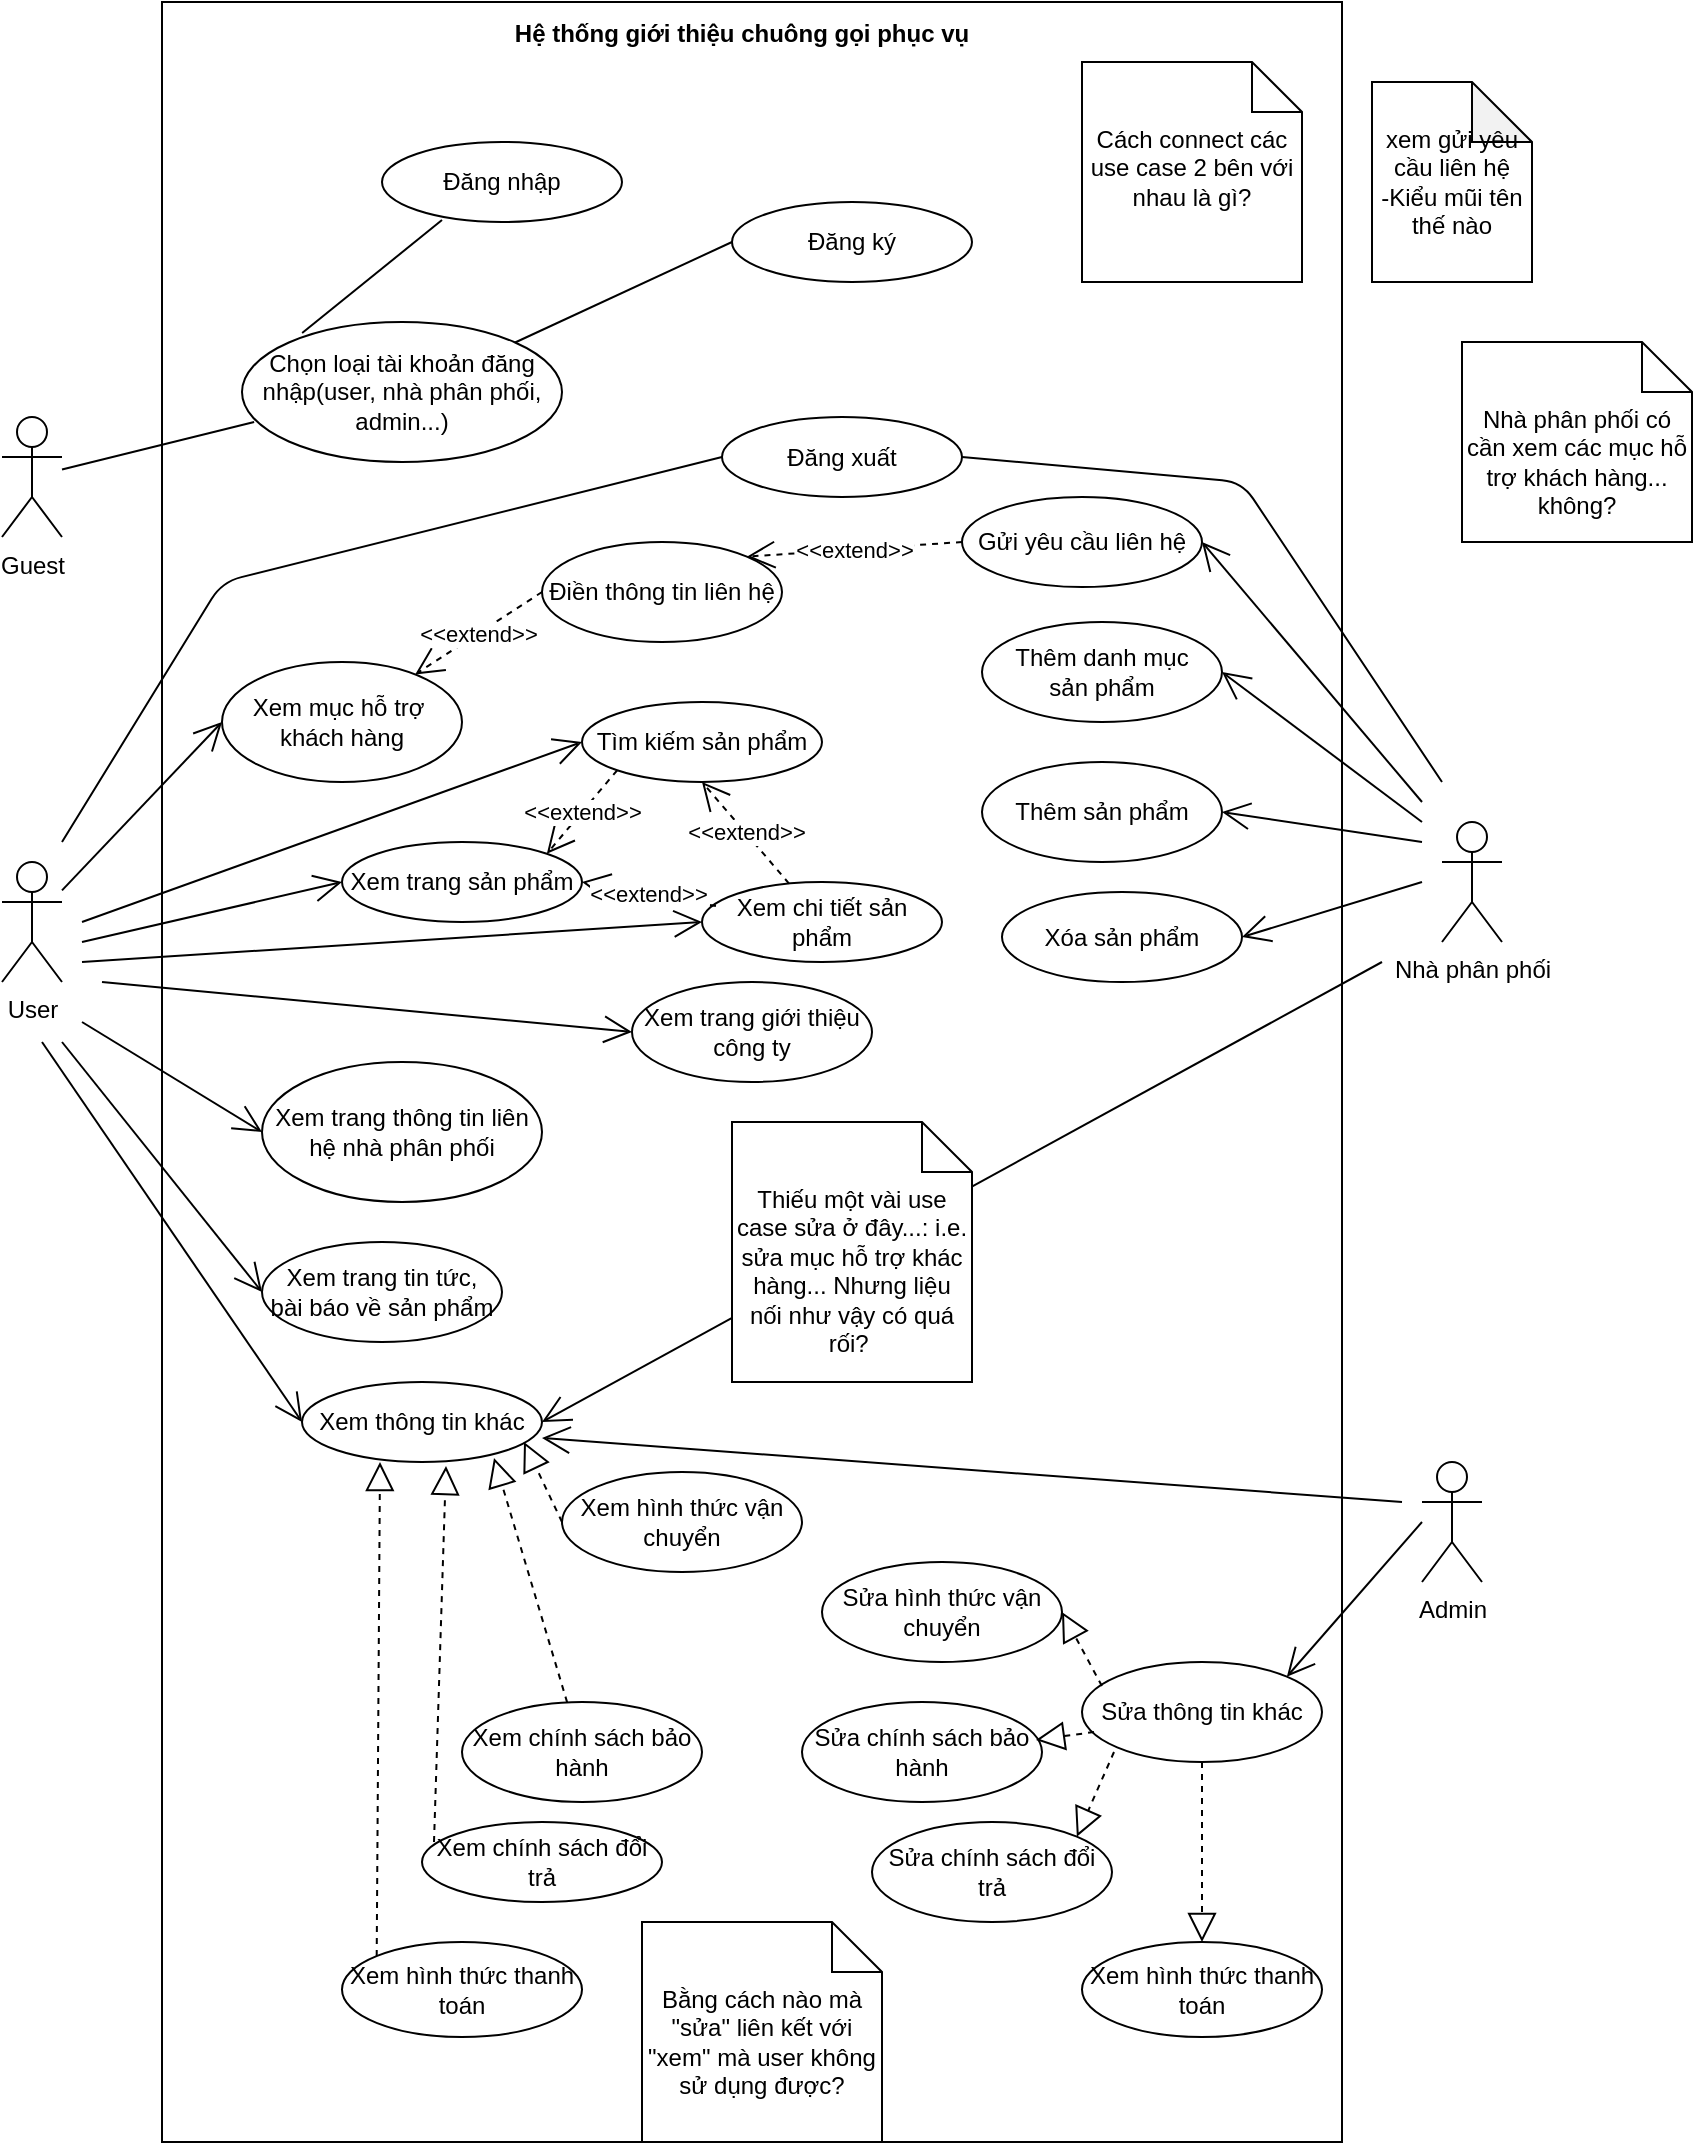 <mxfile version="13.9.1" type="github">
  <diagram id="b3vTMYLCP9W2PtNbt77q" name="Page-1">
    <mxGraphModel dx="1022" dy="1845" grid="1" gridSize="10" guides="1" tooltips="1" connect="1" arrows="1" fold="1" page="1" pageScale="1" pageWidth="850" pageHeight="1100" math="0" shadow="0">
      <root>
        <mxCell id="0" />
        <mxCell id="1" parent="0" />
        <mxCell id="oC1xKJbHEb12oKd4C-OS-1" value="User&lt;br&gt;" style="shape=umlActor;verticalLabelPosition=bottom;verticalAlign=top;html=1;outlineConnect=0;" parent="1" vertex="1">
          <mxGeometry x="60" y="230" width="30" height="60" as="geometry" />
        </mxCell>
        <mxCell id="oC1xKJbHEb12oKd4C-OS-2" value="" style="rounded=0;whiteSpace=wrap;html=1;" parent="1" vertex="1">
          <mxGeometry x="140" y="-200" width="590" height="1070" as="geometry" />
        </mxCell>
        <mxCell id="oC1xKJbHEb12oKd4C-OS-4" value="Xem chi tiết sản phẩm" style="ellipse;whiteSpace=wrap;html=1;" parent="1" vertex="1">
          <mxGeometry x="410" y="240" width="120" height="40" as="geometry" />
        </mxCell>
        <mxCell id="oC1xKJbHEb12oKd4C-OS-5" value="Xem trang sản phẩm" style="ellipse;whiteSpace=wrap;html=1;" parent="1" vertex="1">
          <mxGeometry x="230" y="220" width="120" height="40" as="geometry" />
        </mxCell>
        <mxCell id="oC1xKJbHEb12oKd4C-OS-7" value="Xem trang tin tức, &lt;br&gt;bài báo về sản phẩm" style="ellipse;whiteSpace=wrap;html=1;" parent="1" vertex="1">
          <mxGeometry x="190" y="420" width="120" height="50" as="geometry" />
        </mxCell>
        <mxCell id="oC1xKJbHEb12oKd4C-OS-8" value="Xem trang thông tin liên hệ nhà phân phối" style="ellipse;whiteSpace=wrap;html=1;" parent="1" vertex="1">
          <mxGeometry x="190" y="330" width="140" height="70" as="geometry" />
        </mxCell>
        <mxCell id="oC1xKJbHEb12oKd4C-OS-9" value="Điền thông tin liên hệ" style="ellipse;whiteSpace=wrap;html=1;" parent="1" vertex="1">
          <mxGeometry x="330" y="70" width="120" height="50" as="geometry" />
        </mxCell>
        <mxCell id="oC1xKJbHEb12oKd4C-OS-10" value="Gửi yêu cầu liên hệ" style="ellipse;whiteSpace=wrap;html=1;" parent="1" vertex="1">
          <mxGeometry x="540" y="47.5" width="120" height="45" as="geometry" />
        </mxCell>
        <mxCell id="oC1xKJbHEb12oKd4C-OS-11" value="Xem mục hỗ trợ&amp;nbsp;&lt;br&gt;khách hàng" style="ellipse;whiteSpace=wrap;html=1;" parent="1" vertex="1">
          <mxGeometry x="170" y="130" width="120" height="60" as="geometry" />
        </mxCell>
        <mxCell id="oC1xKJbHEb12oKd4C-OS-12" value="Xem hình thức thanh toán" style="ellipse;whiteSpace=wrap;html=1;" parent="1" vertex="1">
          <mxGeometry x="230" y="770" width="120" height="47.5" as="geometry" />
        </mxCell>
        <mxCell id="oC1xKJbHEb12oKd4C-OS-13" value="Xem hình thức vận chuyển" style="ellipse;whiteSpace=wrap;html=1;" parent="1" vertex="1">
          <mxGeometry x="340" y="535" width="120" height="50" as="geometry" />
        </mxCell>
        <mxCell id="oC1xKJbHEb12oKd4C-OS-14" value="Xem chính sách bảo hành" style="ellipse;whiteSpace=wrap;html=1;" parent="1" vertex="1">
          <mxGeometry x="290" y="650" width="120" height="50" as="geometry" />
        </mxCell>
        <mxCell id="oC1xKJbHEb12oKd4C-OS-15" value="Xem chính sách đổi trả" style="ellipse;whiteSpace=wrap;html=1;" parent="1" vertex="1">
          <mxGeometry x="270" y="710" width="120" height="40" as="geometry" />
        </mxCell>
        <mxCell id="oC1xKJbHEb12oKd4C-OS-22" value="Thêm sản phẩm" style="ellipse;whiteSpace=wrap;html=1;" parent="1" vertex="1">
          <mxGeometry x="550" y="180" width="120" height="50" as="geometry" />
        </mxCell>
        <mxCell id="oC1xKJbHEb12oKd4C-OS-24" value="Thêm danh mục &lt;br&gt;sản phẩm" style="ellipse;whiteSpace=wrap;html=1;" parent="1" vertex="1">
          <mxGeometry x="550" y="110" width="120" height="50" as="geometry" />
        </mxCell>
        <mxCell id="oC1xKJbHEb12oKd4C-OS-25" value="Xem thông tin khác" style="ellipse;whiteSpace=wrap;html=1;" parent="1" vertex="1">
          <mxGeometry x="210" y="490" width="120" height="40" as="geometry" />
        </mxCell>
        <mxCell id="oC1xKJbHEb12oKd4C-OS-26" value="Xóa sản phẩm" style="ellipse;whiteSpace=wrap;html=1;" parent="1" vertex="1">
          <mxGeometry x="560" y="245" width="120" height="45" as="geometry" />
        </mxCell>
        <mxCell id="oC1xKJbHEb12oKd4C-OS-43" value="&amp;lt;&amp;lt;extend&amp;gt;&amp;gt;" style="endArrow=open;endSize=12;dashed=1;html=1;exitX=0;exitY=0.5;exitDx=0;exitDy=0;" parent="1" source="oC1xKJbHEb12oKd4C-OS-9" target="oC1xKJbHEb12oKd4C-OS-11" edge="1">
          <mxGeometry width="160" relative="1" as="geometry">
            <mxPoint x="160" y="469" as="sourcePoint" />
            <mxPoint x="460" y="450" as="targetPoint" />
          </mxGeometry>
        </mxCell>
        <mxCell id="oC1xKJbHEb12oKd4C-OS-45" value="&amp;lt;&amp;lt;extend&amp;gt;&amp;gt;" style="endArrow=open;endSize=12;dashed=1;html=1;exitX=0;exitY=0.5;exitDx=0;exitDy=0;entryX=1;entryY=0;entryDx=0;entryDy=0;" parent="1" source="oC1xKJbHEb12oKd4C-OS-10" target="oC1xKJbHEb12oKd4C-OS-9" edge="1">
          <mxGeometry width="160" relative="1" as="geometry">
            <mxPoint x="400" y="465" as="sourcePoint" />
            <mxPoint x="309.867" y="461.996" as="targetPoint" />
          </mxGeometry>
        </mxCell>
        <mxCell id="oC1xKJbHEb12oKd4C-OS-46" style="edgeStyle=orthogonalEdgeStyle;rounded=0;orthogonalLoop=1;jettySize=auto;html=1;exitX=0.5;exitY=1;exitDx=0;exitDy=0;" parent="1" source="oC1xKJbHEb12oKd4C-OS-15" target="oC1xKJbHEb12oKd4C-OS-15" edge="1">
          <mxGeometry relative="1" as="geometry" />
        </mxCell>
        <mxCell id="oC1xKJbHEb12oKd4C-OS-6" value="Xem trang giới thiệu công ty" style="ellipse;whiteSpace=wrap;html=1;" parent="1" vertex="1">
          <mxGeometry x="375" y="290" width="120" height="50" as="geometry" />
        </mxCell>
        <mxCell id="oC1xKJbHEb12oKd4C-OS-49" value="&amp;lt;&amp;lt;extend&amp;gt;&amp;gt;" style="endArrow=open;endSize=12;dashed=1;html=1;exitX=0.058;exitY=0.3;exitDx=0;exitDy=0;exitPerimeter=0;entryX=1;entryY=0.5;entryDx=0;entryDy=0;" parent="1" source="oC1xKJbHEb12oKd4C-OS-4" target="oC1xKJbHEb12oKd4C-OS-5" edge="1">
          <mxGeometry width="160" relative="1" as="geometry">
            <mxPoint x="560" y="232.5" as="sourcePoint" />
            <mxPoint x="530" y="325" as="targetPoint" />
          </mxGeometry>
        </mxCell>
        <mxCell id="oC1xKJbHEb12oKd4C-OS-50" value="" style="endArrow=open;endFill=1;endSize=12;html=1;entryX=0;entryY=0.5;entryDx=0;entryDy=0;" parent="1" target="oC1xKJbHEb12oKd4C-OS-4" edge="1">
          <mxGeometry width="160" relative="1" as="geometry">
            <mxPoint x="100" y="280" as="sourcePoint" />
            <mxPoint x="220" y="140" as="targetPoint" />
          </mxGeometry>
        </mxCell>
        <mxCell id="oC1xKJbHEb12oKd4C-OS-51" value="" style="endArrow=open;endFill=1;endSize=12;html=1;entryX=0;entryY=0.5;entryDx=0;entryDy=0;" parent="1" target="oC1xKJbHEb12oKd4C-OS-5" edge="1">
          <mxGeometry width="160" relative="1" as="geometry">
            <mxPoint x="100" y="270" as="sourcePoint" />
            <mxPoint x="205" y="80" as="targetPoint" />
          </mxGeometry>
        </mxCell>
        <mxCell id="oC1xKJbHEb12oKd4C-OS-52" value="" style="endArrow=open;endFill=1;endSize=12;html=1;entryX=0;entryY=0.5;entryDx=0;entryDy=0;" parent="1" target="oC1xKJbHEb12oKd4C-OS-6" edge="1">
          <mxGeometry width="160" relative="1" as="geometry">
            <mxPoint x="110" y="290" as="sourcePoint" />
            <mxPoint x="220" y="170" as="targetPoint" />
          </mxGeometry>
        </mxCell>
        <mxCell id="oC1xKJbHEb12oKd4C-OS-53" value="" style="endArrow=open;endFill=1;endSize=12;html=1;entryX=0;entryY=0.5;entryDx=0;entryDy=0;" parent="1" target="oC1xKJbHEb12oKd4C-OS-11" edge="1" source="oC1xKJbHEb12oKd4C-OS-1">
          <mxGeometry width="160" relative="1" as="geometry">
            <mxPoint x="100" y="290" as="sourcePoint" />
            <mxPoint x="220" y="225" as="targetPoint" />
          </mxGeometry>
        </mxCell>
        <mxCell id="oC1xKJbHEb12oKd4C-OS-54" value="" style="endArrow=open;endFill=1;endSize=12;html=1;entryX=0;entryY=0.5;entryDx=0;entryDy=0;" parent="1" target="oC1xKJbHEb12oKd4C-OS-8" edge="1">
          <mxGeometry width="160" relative="1" as="geometry">
            <mxPoint x="100" y="310" as="sourcePoint" />
            <mxPoint x="190" y="295" as="targetPoint" />
          </mxGeometry>
        </mxCell>
        <mxCell id="oC1xKJbHEb12oKd4C-OS-55" value="" style="endArrow=open;endFill=1;endSize=12;html=1;entryX=0;entryY=0.5;entryDx=0;entryDy=0;" parent="1" target="oC1xKJbHEb12oKd4C-OS-7" edge="1">
          <mxGeometry width="160" relative="1" as="geometry">
            <mxPoint x="90" y="320" as="sourcePoint" />
            <mxPoint x="195" y="375" as="targetPoint" />
          </mxGeometry>
        </mxCell>
        <mxCell id="oC1xKJbHEb12oKd4C-OS-56" value="" style="endArrow=open;endFill=1;endSize=12;html=1;entryX=0;entryY=0.5;entryDx=0;entryDy=0;" parent="1" target="oC1xKJbHEb12oKd4C-OS-25" edge="1">
          <mxGeometry width="160" relative="1" as="geometry">
            <mxPoint x="80" y="320" as="sourcePoint" />
            <mxPoint x="200" y="455" as="targetPoint" />
          </mxGeometry>
        </mxCell>
        <mxCell id="FKWU5doNKABkodQmA4pJ-1" value="Nhà phân phối&lt;br&gt;" style="shape=umlActor;verticalLabelPosition=bottom;verticalAlign=top;html=1;outlineConnect=0;" parent="1" vertex="1">
          <mxGeometry x="780" y="210" width="30" height="60" as="geometry" />
        </mxCell>
        <mxCell id="vDdJAQ7OFqMkGD9wHmio-1" value="Đăng nhập" style="ellipse;whiteSpace=wrap;html=1;" vertex="1" parent="1">
          <mxGeometry x="250" y="-130" width="120" height="40" as="geometry" />
        </mxCell>
        <mxCell id="vDdJAQ7OFqMkGD9wHmio-2" value="Đăng ký" style="ellipse;whiteSpace=wrap;html=1;" vertex="1" parent="1">
          <mxGeometry x="425" y="-100" width="120" height="40" as="geometry" />
        </mxCell>
        <mxCell id="vDdJAQ7OFqMkGD9wHmio-3" value="Guest" style="shape=umlActor;verticalLabelPosition=bottom;verticalAlign=top;html=1;outlineConnect=0;" vertex="1" parent="1">
          <mxGeometry x="60" y="7.5" width="30" height="60" as="geometry" />
        </mxCell>
        <mxCell id="vDdJAQ7OFqMkGD9wHmio-4" value="" style="endArrow=none;html=1;entryX=0.25;entryY=0.975;entryDx=0;entryDy=0;exitX=0.188;exitY=0.079;exitDx=0;exitDy=0;exitPerimeter=0;entryPerimeter=0;" edge="1" parent="1" source="vDdJAQ7OFqMkGD9wHmio-58" target="vDdJAQ7OFqMkGD9wHmio-1">
          <mxGeometry width="50" height="50" relative="1" as="geometry">
            <mxPoint x="250" y="-100" as="sourcePoint" />
            <mxPoint x="140" y="-40" as="targetPoint" />
          </mxGeometry>
        </mxCell>
        <mxCell id="vDdJAQ7OFqMkGD9wHmio-5" value="" style="endArrow=none;html=1;entryX=0;entryY=0.5;entryDx=0;entryDy=0;exitX=1;exitY=0;exitDx=0;exitDy=0;" edge="1" parent="1" source="vDdJAQ7OFqMkGD9wHmio-58" target="vDdJAQ7OFqMkGD9wHmio-2">
          <mxGeometry width="50" height="50" relative="1" as="geometry">
            <mxPoint x="230" y="-30" as="sourcePoint" />
            <mxPoint x="160" y="-10" as="targetPoint" />
          </mxGeometry>
        </mxCell>
        <mxCell id="vDdJAQ7OFqMkGD9wHmio-6" value="Đăng xuất" style="ellipse;whiteSpace=wrap;html=1;" vertex="1" parent="1">
          <mxGeometry x="420" y="7.5" width="120" height="40" as="geometry" />
        </mxCell>
        <mxCell id="vDdJAQ7OFqMkGD9wHmio-7" value="" style="endArrow=none;html=1;entryX=0;entryY=0.5;entryDx=0;entryDy=0;" edge="1" parent="1" target="vDdJAQ7OFqMkGD9wHmio-6">
          <mxGeometry width="50" height="50" relative="1" as="geometry">
            <mxPoint x="90" y="220" as="sourcePoint" />
            <mxPoint x="120" y="170" as="targetPoint" />
            <Array as="points">
              <mxPoint x="170" y="90" />
            </Array>
          </mxGeometry>
        </mxCell>
        <mxCell id="vDdJAQ7OFqMkGD9wHmio-8" value="" style="endArrow=none;html=1;exitX=1;exitY=0.5;exitDx=0;exitDy=0;" edge="1" parent="1" source="vDdJAQ7OFqMkGD9wHmio-6">
          <mxGeometry width="50" height="50" relative="1" as="geometry">
            <mxPoint x="485" y="65" as="sourcePoint" />
            <mxPoint x="780" y="190" as="targetPoint" />
            <Array as="points">
              <mxPoint x="680" y="40" />
            </Array>
          </mxGeometry>
        </mxCell>
        <mxCell id="vDdJAQ7OFqMkGD9wHmio-11" value="Admin" style="shape=umlActor;verticalLabelPosition=bottom;verticalAlign=top;html=1;outlineConnect=0;" vertex="1" parent="1">
          <mxGeometry x="770" y="530" width="30" height="60" as="geometry" />
        </mxCell>
        <mxCell id="vDdJAQ7OFqMkGD9wHmio-14" value="xem gửi yêu cầu liên hệ&lt;br&gt;-Kiểu mũi tên thế nào" style="shape=note;whiteSpace=wrap;html=1;backgroundOutline=1;darkOpacity=0.05;" vertex="1" parent="1">
          <mxGeometry x="745" y="-160" width="80" height="100" as="geometry" />
        </mxCell>
        <mxCell id="vDdJAQ7OFqMkGD9wHmio-18" value="" style="endArrow=block;dashed=1;endFill=0;endSize=12;html=1;exitX=0;exitY=0.5;exitDx=0;exitDy=0;entryX=0.925;entryY=0.75;entryDx=0;entryDy=0;entryPerimeter=0;" edge="1" parent="1" source="oC1xKJbHEb12oKd4C-OS-13" target="oC1xKJbHEb12oKd4C-OS-25">
          <mxGeometry width="160" relative="1" as="geometry">
            <mxPoint x="100" y="590" as="sourcePoint" />
            <mxPoint x="260" y="590" as="targetPoint" />
          </mxGeometry>
        </mxCell>
        <mxCell id="vDdJAQ7OFqMkGD9wHmio-19" value="" style="endArrow=block;dashed=1;endFill=0;endSize=12;html=1;entryX=0.8;entryY=0.95;entryDx=0;entryDy=0;entryPerimeter=0;" edge="1" parent="1" source="oC1xKJbHEb12oKd4C-OS-14" target="oC1xKJbHEb12oKd4C-OS-25">
          <mxGeometry width="160" relative="1" as="geometry">
            <mxPoint x="270" y="600" as="sourcePoint" />
            <mxPoint x="430" y="600" as="targetPoint" />
          </mxGeometry>
        </mxCell>
        <mxCell id="vDdJAQ7OFqMkGD9wHmio-20" value="" style="endArrow=block;dashed=1;endFill=0;endSize=12;html=1;entryX=0.6;entryY=1.05;entryDx=0;entryDy=0;entryPerimeter=0;exitX=0.05;exitY=0.25;exitDx=0;exitDy=0;exitPerimeter=0;" edge="1" parent="1" source="oC1xKJbHEb12oKd4C-OS-15" target="oC1xKJbHEb12oKd4C-OS-25">
          <mxGeometry width="160" relative="1" as="geometry">
            <mxPoint x="403.613" y="612.547" as="sourcePoint" />
            <mxPoint x="316" y="538" as="targetPoint" />
          </mxGeometry>
        </mxCell>
        <mxCell id="vDdJAQ7OFqMkGD9wHmio-21" value="" style="endArrow=block;dashed=1;endFill=0;endSize=12;html=1;entryX=0.325;entryY=1;entryDx=0;entryDy=0;entryPerimeter=0;exitX=0;exitY=0;exitDx=0;exitDy=0;" edge="1" parent="1" source="oC1xKJbHEb12oKd4C-OS-12" target="oC1xKJbHEb12oKd4C-OS-25">
          <mxGeometry width="160" relative="1" as="geometry">
            <mxPoint x="376" y="690" as="sourcePoint" />
            <mxPoint x="292" y="542" as="targetPoint" />
          </mxGeometry>
        </mxCell>
        <mxCell id="vDdJAQ7OFqMkGD9wHmio-22" style="edgeStyle=orthogonalEdgeStyle;rounded=0;orthogonalLoop=1;jettySize=auto;html=1;exitX=0.5;exitY=1;exitDx=0;exitDy=0;" edge="1" parent="1" source="oC1xKJbHEb12oKd4C-OS-15" target="oC1xKJbHEb12oKd4C-OS-15">
          <mxGeometry relative="1" as="geometry" />
        </mxCell>
        <mxCell id="vDdJAQ7OFqMkGD9wHmio-26" value="Cách connect các use case 2 bên với nhau là gì?" style="shape=note2;boundedLbl=1;whiteSpace=wrap;html=1;size=25;verticalAlign=top;align=center;" vertex="1" parent="1">
          <mxGeometry x="600" y="-170" width="110" height="110" as="geometry" />
        </mxCell>
        <mxCell id="vDdJAQ7OFqMkGD9wHmio-30" value="" style="endArrow=open;endFill=1;endSize=12;html=1;entryX=1;entryY=0.5;entryDx=0;entryDy=0;" edge="1" parent="1" target="oC1xKJbHEb12oKd4C-OS-25">
          <mxGeometry width="160" relative="1" as="geometry">
            <mxPoint x="750" y="280" as="sourcePoint" />
            <mxPoint x="720" y="350" as="targetPoint" />
          </mxGeometry>
        </mxCell>
        <mxCell id="vDdJAQ7OFqMkGD9wHmio-31" value="" style="endArrow=open;endFill=1;endSize=12;html=1;entryX=1;entryY=0.7;entryDx=0;entryDy=0;entryPerimeter=0;" edge="1" parent="1" target="oC1xKJbHEb12oKd4C-OS-25">
          <mxGeometry width="160" relative="1" as="geometry">
            <mxPoint x="760" y="550" as="sourcePoint" />
            <mxPoint x="720" y="530" as="targetPoint" />
          </mxGeometry>
        </mxCell>
        <mxCell id="vDdJAQ7OFqMkGD9wHmio-32" value="" style="endArrow=open;endFill=1;endSize=12;html=1;entryX=1;entryY=0.5;entryDx=0;entryDy=0;" edge="1" parent="1" target="oC1xKJbHEb12oKd4C-OS-10">
          <mxGeometry width="160" relative="1" as="geometry">
            <mxPoint x="770" y="200" as="sourcePoint" />
            <mxPoint x="850" y="160" as="targetPoint" />
          </mxGeometry>
        </mxCell>
        <mxCell id="vDdJAQ7OFqMkGD9wHmio-33" value="" style="endArrow=open;endFill=1;endSize=12;html=1;entryX=1;entryY=0.5;entryDx=0;entryDy=0;" edge="1" parent="1" target="oC1xKJbHEb12oKd4C-OS-24">
          <mxGeometry width="160" relative="1" as="geometry">
            <mxPoint x="770" y="210" as="sourcePoint" />
            <mxPoint x="670" y="80" as="targetPoint" />
          </mxGeometry>
        </mxCell>
        <mxCell id="vDdJAQ7OFqMkGD9wHmio-34" value="" style="endArrow=open;endFill=1;endSize=12;html=1;entryX=1;entryY=0.5;entryDx=0;entryDy=0;" edge="1" parent="1" target="oC1xKJbHEb12oKd4C-OS-22">
          <mxGeometry width="160" relative="1" as="geometry">
            <mxPoint x="770" y="220" as="sourcePoint" />
            <mxPoint x="680" y="145" as="targetPoint" />
          </mxGeometry>
        </mxCell>
        <mxCell id="vDdJAQ7OFqMkGD9wHmio-36" value="" style="endArrow=open;endFill=1;endSize=12;html=1;entryX=1;entryY=0.5;entryDx=0;entryDy=0;" edge="1" parent="1" target="oC1xKJbHEb12oKd4C-OS-26">
          <mxGeometry width="160" relative="1" as="geometry">
            <mxPoint x="770" y="240" as="sourcePoint" />
            <mxPoint x="680" y="215" as="targetPoint" />
          </mxGeometry>
        </mxCell>
        <mxCell id="vDdJAQ7OFqMkGD9wHmio-37" value="Sửa hình thức vận chuyển" style="ellipse;whiteSpace=wrap;html=1;" vertex="1" parent="1">
          <mxGeometry x="470" y="580" width="120" height="50" as="geometry" />
        </mxCell>
        <mxCell id="vDdJAQ7OFqMkGD9wHmio-38" value="Sửa chính sách bảo hành" style="ellipse;whiteSpace=wrap;html=1;" vertex="1" parent="1">
          <mxGeometry x="460" y="650" width="120" height="50" as="geometry" />
        </mxCell>
        <mxCell id="vDdJAQ7OFqMkGD9wHmio-39" value="Sửa chính sách đổi trả" style="ellipse;whiteSpace=wrap;html=1;" vertex="1" parent="1">
          <mxGeometry x="495" y="710" width="120" height="50" as="geometry" />
        </mxCell>
        <mxCell id="vDdJAQ7OFqMkGD9wHmio-40" style="edgeStyle=orthogonalEdgeStyle;rounded=0;orthogonalLoop=1;jettySize=auto;html=1;exitX=0.5;exitY=1;exitDx=0;exitDy=0;" edge="1" parent="1" source="vDdJAQ7OFqMkGD9wHmio-39" target="vDdJAQ7OFqMkGD9wHmio-39">
          <mxGeometry relative="1" as="geometry" />
        </mxCell>
        <mxCell id="vDdJAQ7OFqMkGD9wHmio-41" value="Xem hình thức thanh toán" style="ellipse;whiteSpace=wrap;html=1;" vertex="1" parent="1">
          <mxGeometry x="600" y="770" width="120" height="47.5" as="geometry" />
        </mxCell>
        <mxCell id="vDdJAQ7OFqMkGD9wHmio-42" value="Bằng cách nào mà &quot;sửa&quot; liên kết với &quot;xem&quot; mà user không sử dụng được?" style="shape=note2;boundedLbl=1;whiteSpace=wrap;html=1;size=25;verticalAlign=top;align=center;" vertex="1" parent="1">
          <mxGeometry x="380" y="760" width="120" height="110" as="geometry" />
        </mxCell>
        <mxCell id="vDdJAQ7OFqMkGD9wHmio-45" value="Sửa thông tin khác" style="ellipse;whiteSpace=wrap;html=1;" vertex="1" parent="1">
          <mxGeometry x="600" y="630" width="120" height="50" as="geometry" />
        </mxCell>
        <mxCell id="vDdJAQ7OFqMkGD9wHmio-46" value="" style="endArrow=open;endFill=1;endSize=12;html=1;entryX=1;entryY=0;entryDx=0;entryDy=0;" edge="1" parent="1" target="vDdJAQ7OFqMkGD9wHmio-45">
          <mxGeometry width="160" relative="1" as="geometry">
            <mxPoint x="770" y="560" as="sourcePoint" />
            <mxPoint x="340" y="528" as="targetPoint" />
          </mxGeometry>
        </mxCell>
        <mxCell id="vDdJAQ7OFqMkGD9wHmio-47" value="" style="endArrow=block;dashed=1;endFill=0;endSize=12;html=1;exitX=0.083;exitY=0.24;exitDx=0;exitDy=0;entryX=1;entryY=0.5;entryDx=0;entryDy=0;exitPerimeter=0;" edge="1" parent="1" source="vDdJAQ7OFqMkGD9wHmio-45" target="vDdJAQ7OFqMkGD9wHmio-37">
          <mxGeometry width="160" relative="1" as="geometry">
            <mxPoint x="350" y="570" as="sourcePoint" />
            <mxPoint x="331" y="530" as="targetPoint" />
          </mxGeometry>
        </mxCell>
        <mxCell id="vDdJAQ7OFqMkGD9wHmio-48" value="" style="endArrow=block;dashed=1;endFill=0;endSize=12;html=1;exitX=0.05;exitY=0.7;exitDx=0;exitDy=0;entryX=0.975;entryY=0.38;entryDx=0;entryDy=0;exitPerimeter=0;entryPerimeter=0;" edge="1" parent="1" source="vDdJAQ7OFqMkGD9wHmio-45" target="vDdJAQ7OFqMkGD9wHmio-38">
          <mxGeometry width="160" relative="1" as="geometry">
            <mxPoint x="619.96" y="652" as="sourcePoint" />
            <mxPoint x="600" y="615" as="targetPoint" />
          </mxGeometry>
        </mxCell>
        <mxCell id="vDdJAQ7OFqMkGD9wHmio-49" value="" style="endArrow=block;dashed=1;endFill=0;endSize=12;html=1;exitX=0.05;exitY=0.7;exitDx=0;exitDy=0;entryX=1;entryY=0;entryDx=0;entryDy=0;exitPerimeter=0;" edge="1" parent="1" target="vDdJAQ7OFqMkGD9wHmio-39">
          <mxGeometry width="160" relative="1" as="geometry">
            <mxPoint x="616" y="675" as="sourcePoint" />
            <mxPoint x="587" y="679" as="targetPoint" />
          </mxGeometry>
        </mxCell>
        <mxCell id="vDdJAQ7OFqMkGD9wHmio-50" value="" style="endArrow=block;dashed=1;endFill=0;endSize=12;html=1;exitX=0.5;exitY=1;exitDx=0;exitDy=0;" edge="1" parent="1" source="vDdJAQ7OFqMkGD9wHmio-45" target="vDdJAQ7OFqMkGD9wHmio-41">
          <mxGeometry width="160" relative="1" as="geometry">
            <mxPoint x="626" y="685" as="sourcePoint" />
            <mxPoint x="607.426" y="727.322" as="targetPoint" />
          </mxGeometry>
        </mxCell>
        <mxCell id="vDdJAQ7OFqMkGD9wHmio-51" value="Tìm kiếm sản phẩm" style="ellipse;whiteSpace=wrap;html=1;" vertex="1" parent="1">
          <mxGeometry x="350" y="150" width="120" height="40" as="geometry" />
        </mxCell>
        <mxCell id="vDdJAQ7OFqMkGD9wHmio-52" value="" style="endArrow=open;endFill=1;endSize=12;html=1;entryX=0;entryY=0.5;entryDx=0;entryDy=0;" edge="1" parent="1" target="vDdJAQ7OFqMkGD9wHmio-51">
          <mxGeometry width="160" relative="1" as="geometry">
            <mxPoint x="100" y="260" as="sourcePoint" />
            <mxPoint x="240" y="250" as="targetPoint" />
          </mxGeometry>
        </mxCell>
        <mxCell id="vDdJAQ7OFqMkGD9wHmio-53" value="&amp;lt;&amp;lt;extend&amp;gt;&amp;gt;" style="endArrow=open;endSize=12;dashed=1;html=1;exitX=0;exitY=1;exitDx=0;exitDy=0;entryX=1;entryY=0;entryDx=0;entryDy=0;" edge="1" parent="1" source="vDdJAQ7OFqMkGD9wHmio-51" target="oC1xKJbHEb12oKd4C-OS-5">
          <mxGeometry width="160" relative="1" as="geometry">
            <mxPoint x="426.96" y="262" as="sourcePoint" />
            <mxPoint x="360" y="250" as="targetPoint" />
          </mxGeometry>
        </mxCell>
        <mxCell id="vDdJAQ7OFqMkGD9wHmio-54" value="&amp;lt;&amp;lt;extend&amp;gt;&amp;gt;" style="endArrow=open;endSize=12;dashed=1;html=1;entryX=0.5;entryY=1;entryDx=0;entryDy=0;" edge="1" parent="1" source="oC1xKJbHEb12oKd4C-OS-4" target="vDdJAQ7OFqMkGD9wHmio-51">
          <mxGeometry width="160" relative="1" as="geometry">
            <mxPoint x="426.96" y="262" as="sourcePoint" />
            <mxPoint x="360" y="250" as="targetPoint" />
          </mxGeometry>
        </mxCell>
        <mxCell id="vDdJAQ7OFqMkGD9wHmio-55" value="Nhà phân phối có cần xem các mục hỗ trợ khách hàng... không?" style="shape=note2;boundedLbl=1;whiteSpace=wrap;html=1;size=25;verticalAlign=top;align=center;" vertex="1" parent="1">
          <mxGeometry x="790" y="-30" width="115" height="100" as="geometry" />
        </mxCell>
        <mxCell id="vDdJAQ7OFqMkGD9wHmio-56" value="Hệ thống giới thiệu chuông gọi phục vụ" style="text;align=center;fontStyle=1;verticalAlign=middle;spacingLeft=3;spacingRight=3;strokeColor=none;rotatable=0;points=[[0,0.5],[1,0.5]];portConstraint=eastwest;" vertex="1" parent="1">
          <mxGeometry x="370" y="-190" width="120" height="10" as="geometry" />
        </mxCell>
        <mxCell id="vDdJAQ7OFqMkGD9wHmio-57" value="Thiếu một vài use case sửa ở đây...: i.e. sửa mục hỗ trợ khác hàng... Nhưng liệu nối như vậy có quá rối?&amp;nbsp;" style="shape=note2;boundedLbl=1;whiteSpace=wrap;html=1;size=25;verticalAlign=top;align=center;" vertex="1" parent="1">
          <mxGeometry x="425" y="360" width="120" height="130" as="geometry" />
        </mxCell>
        <mxCell id="vDdJAQ7OFqMkGD9wHmio-58" value="Chọn loại tài khoản đăng nhập(user, nhà phân phối, admin...)" style="ellipse;whiteSpace=wrap;html=1;" vertex="1" parent="1">
          <mxGeometry x="180" y="-40" width="160" height="70" as="geometry" />
        </mxCell>
        <mxCell id="vDdJAQ7OFqMkGD9wHmio-61" value="" style="endArrow=none;html=1;entryX=0.038;entryY=0.714;entryDx=0;entryDy=0;entryPerimeter=0;" edge="1" parent="1" source="vDdJAQ7OFqMkGD9wHmio-3" target="vDdJAQ7OFqMkGD9wHmio-58">
          <mxGeometry width="50" height="50" relative="1" as="geometry">
            <mxPoint x="270" y="-82.03" as="sourcePoint" />
            <mxPoint x="360" y="-110" as="targetPoint" />
          </mxGeometry>
        </mxCell>
      </root>
    </mxGraphModel>
  </diagram>
</mxfile>
